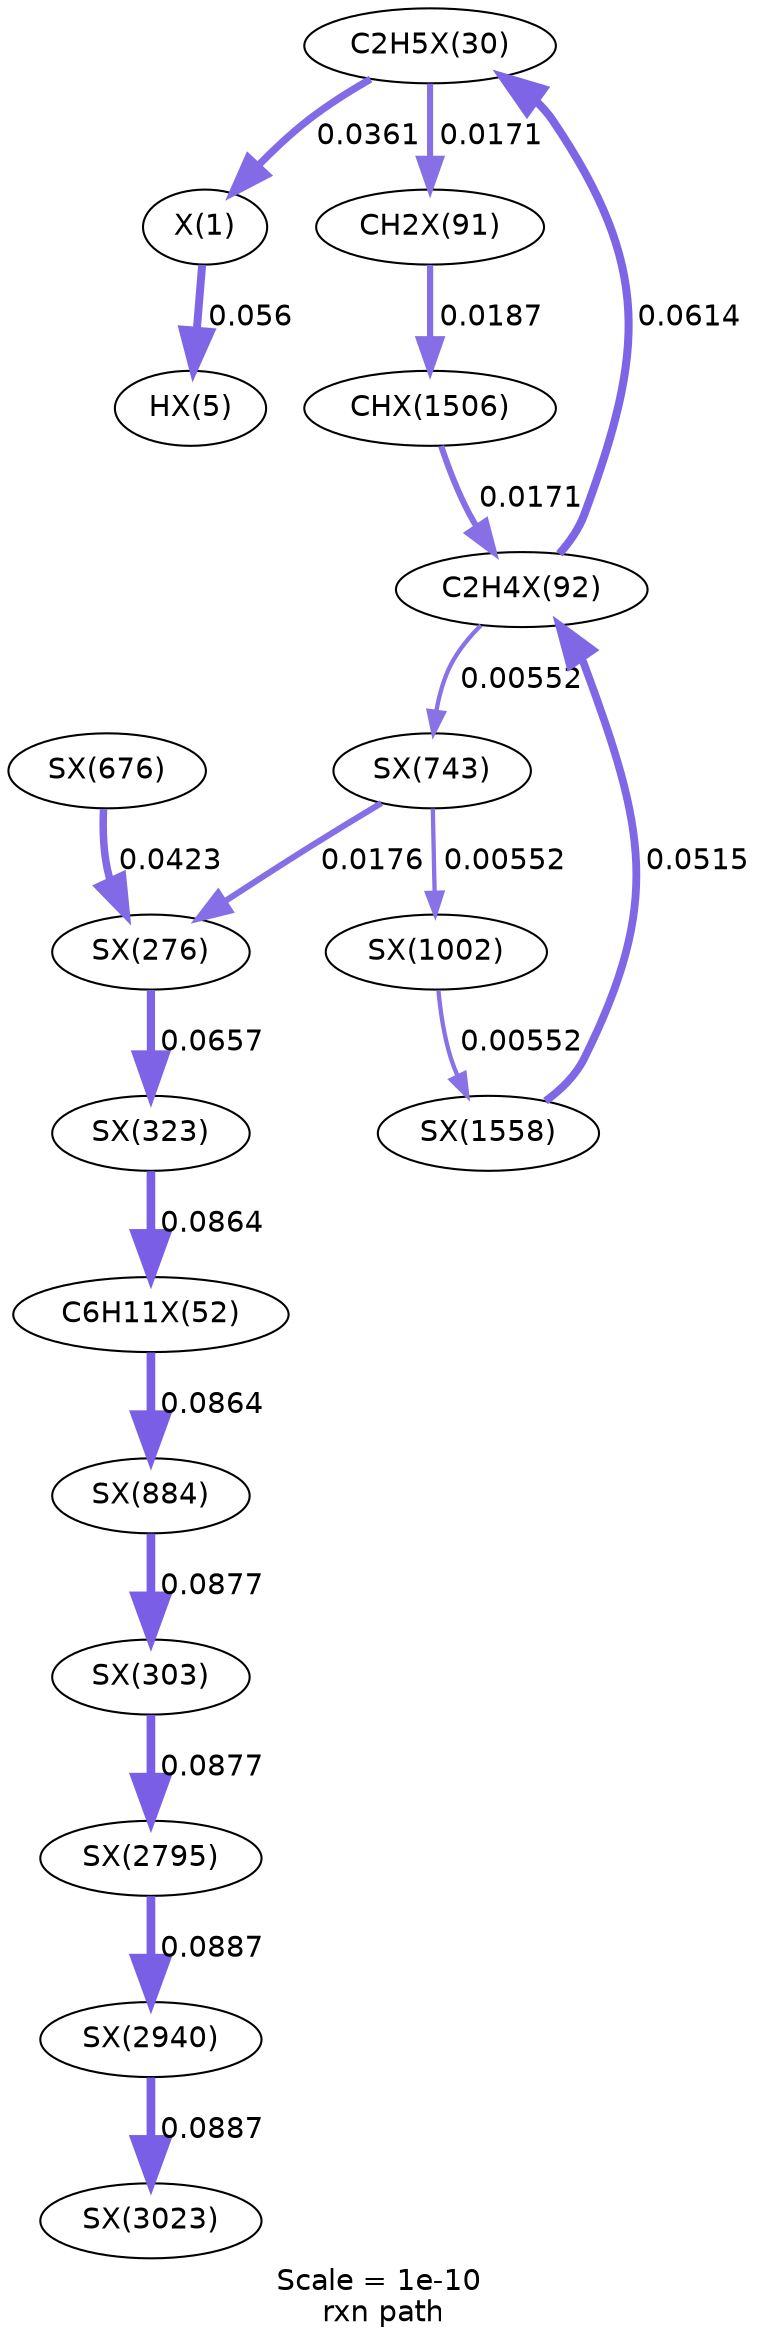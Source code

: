 digraph reaction_paths {
center=1;
s28 -> s29[fontname="Helvetica", style="setlinewidth(3.82)", arrowsize=1.91, color="0.7, 0.556, 0.9"
, label=" 0.056"];
s32 -> s28[fontname="Helvetica", style="setlinewidth(3.49)", arrowsize=1.75, color="0.7, 0.536, 0.9"
, label=" 0.0361"];
s32 -> s45[fontname="Helvetica", style="setlinewidth(2.93)", arrowsize=1.46, color="0.7, 0.517, 0.9"
, label=" 0.0171"];
s46 -> s32[fontname="Helvetica", style="setlinewidth(3.89)", arrowsize=1.95, color="0.7, 0.561, 0.9"
, label=" 0.0614"];
s75 -> s59[fontname="Helvetica", style="setlinewidth(3.61)", arrowsize=1.81, color="0.7, 0.542, 0.9"
, label=" 0.0423"];
s59 -> s63[fontname="Helvetica", style="setlinewidth(3.94)", arrowsize=1.97, color="0.7, 0.566, 0.9"
, label=" 0.0657"];
s77 -> s59[fontname="Helvetica", style="setlinewidth(2.95)", arrowsize=1.47, color="0.7, 0.518, 0.9"
, label=" 0.0176"];
s63 -> s41[fontname="Helvetica", style="setlinewidth(4.15)", arrowsize=2.08, color="0.7, 0.586, 0.9"
, label=" 0.0864"];
s41 -> s78[fontname="Helvetica", style="setlinewidth(4.15)", arrowsize=2.08, color="0.7, 0.586, 0.9"
, label=" 0.0864"];
s46 -> s77[fontname="Helvetica", style="setlinewidth(2.07)", arrowsize=1.04, color="0.7, 0.506, 0.9"
, label=" 0.00552"];
s77 -> s79[fontname="Helvetica", style="setlinewidth(2.07)", arrowsize=1.04, color="0.7, 0.506, 0.9"
, label=" 0.00552"];
s45 -> s80[fontname="Helvetica", style="setlinewidth(2.99)", arrowsize=1.5, color="0.7, 0.519, 0.9"
, label=" 0.0187"];
s80 -> s46[fontname="Helvetica", style="setlinewidth(2.93)", arrowsize=1.46, color="0.7, 0.517, 0.9"
, label=" 0.0171"];
s81 -> s46[fontname="Helvetica", style="setlinewidth(3.76)", arrowsize=1.88, color="0.7, 0.551, 0.9"
, label=" 0.0515"];
s79 -> s81[fontname="Helvetica", style="setlinewidth(2.07)", arrowsize=1.04, color="0.7, 0.506, 0.9"
, label=" 0.00552"];
s78 -> s62[fontname="Helvetica", style="setlinewidth(4.16)", arrowsize=2.08, color="0.7, 0.588, 0.9"
, label=" 0.0877"];
s62 -> s84[fontname="Helvetica", style="setlinewidth(4.16)", arrowsize=2.08, color="0.7, 0.588, 0.9"
, label=" 0.0877"];
s84 -> s86[fontname="Helvetica", style="setlinewidth(4.17)", arrowsize=2.09, color="0.7, 0.589, 0.9"
, label=" 0.0887"];
s86 -> s87[fontname="Helvetica", style="setlinewidth(4.17)", arrowsize=2.09, color="0.7, 0.589, 0.9"
, label=" 0.0887"];
s28 [ fontname="Helvetica", label="X(1)"];
s29 [ fontname="Helvetica", label="HX(5)"];
s32 [ fontname="Helvetica", label="C2H5X(30)"];
s41 [ fontname="Helvetica", label="C6H11X(52)"];
s45 [ fontname="Helvetica", label="CH2X(91)"];
s46 [ fontname="Helvetica", label="C2H4X(92)"];
s59 [ fontname="Helvetica", label="SX(276)"];
s62 [ fontname="Helvetica", label="SX(303)"];
s63 [ fontname="Helvetica", label="SX(323)"];
s75 [ fontname="Helvetica", label="SX(676)"];
s77 [ fontname="Helvetica", label="SX(743)"];
s78 [ fontname="Helvetica", label="SX(884)"];
s79 [ fontname="Helvetica", label="SX(1002)"];
s80 [ fontname="Helvetica", label="CHX(1506)"];
s81 [ fontname="Helvetica", label="SX(1558)"];
s84 [ fontname="Helvetica", label="SX(2795)"];
s86 [ fontname="Helvetica", label="SX(2940)"];
s87 [ fontname="Helvetica", label="SX(3023)"];
 label = "Scale = 1e-10\l rxn path";
 fontname = "Helvetica";
}
